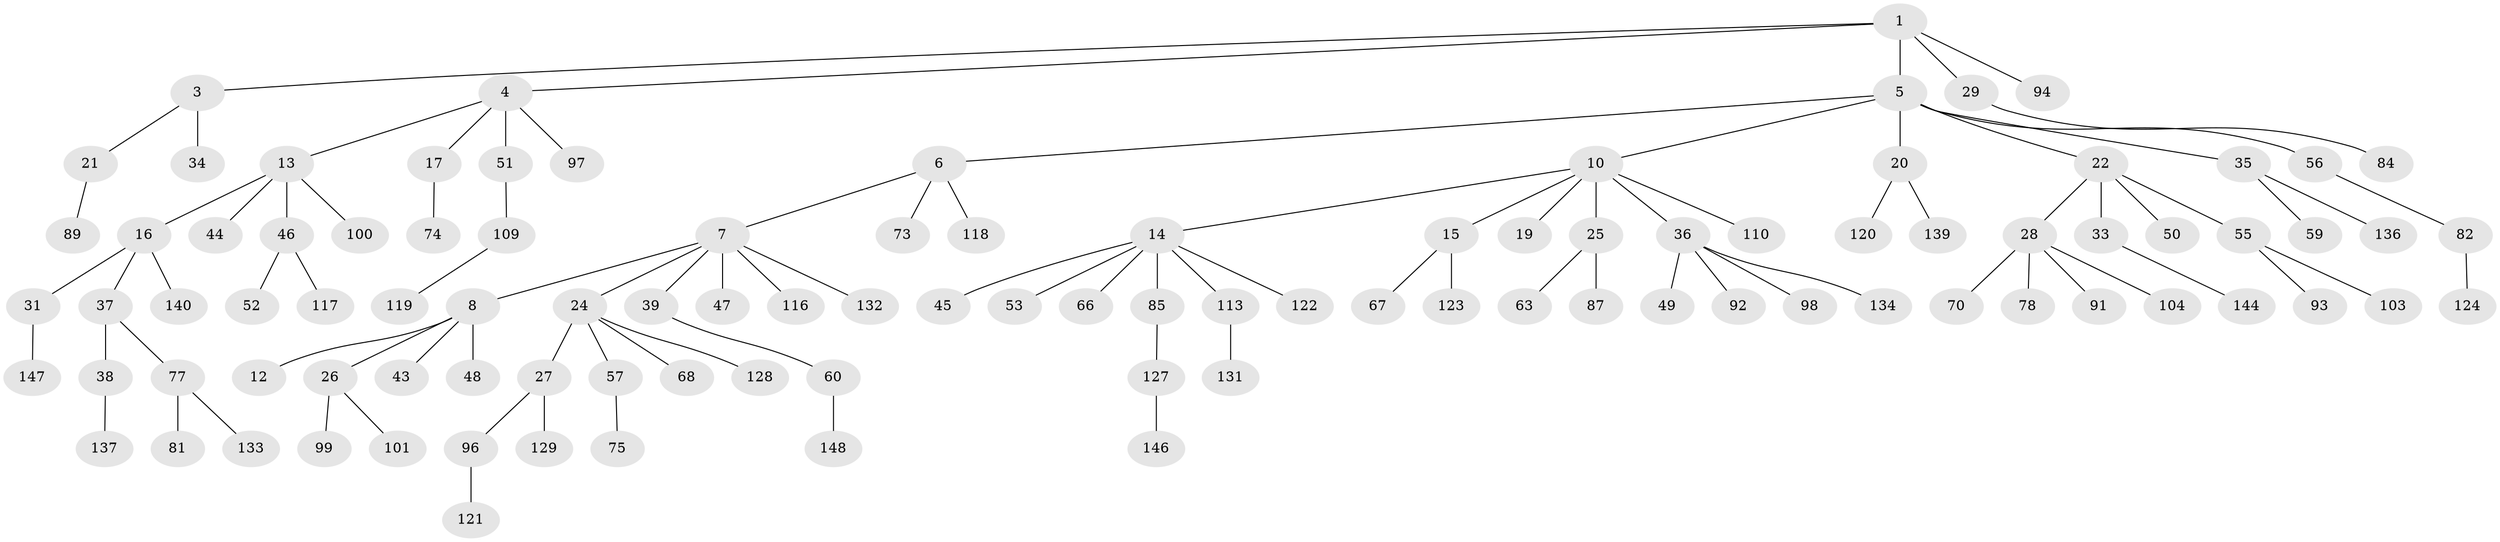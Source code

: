 // Generated by graph-tools (version 1.1) at 2025/24/03/03/25 07:24:05]
// undirected, 103 vertices, 102 edges
graph export_dot {
graph [start="1"]
  node [color=gray90,style=filled];
  1 [super="+2"];
  3;
  4 [super="+9"];
  5 [super="+112"];
  6 [super="+18"];
  7 [super="+95"];
  8 [super="+40"];
  10 [super="+11"];
  12 [super="+41"];
  13 [super="+58"];
  14 [super="+86"];
  15 [super="+54"];
  16;
  17 [super="+32"];
  19;
  20 [super="+23"];
  21 [super="+135"];
  22 [super="+65"];
  24 [super="+42"];
  25 [super="+30"];
  26 [super="+105"];
  27 [super="+62"];
  28 [super="+76"];
  29 [super="+69"];
  31 [super="+106"];
  33 [super="+71"];
  34 [super="+72"];
  35 [super="+79"];
  36 [super="+102"];
  37 [super="+88"];
  38 [super="+142"];
  39;
  43;
  44;
  45;
  46 [super="+107"];
  47;
  48;
  49 [super="+80"];
  50;
  51 [super="+64"];
  52;
  53 [super="+114"];
  55 [super="+61"];
  56;
  57;
  59;
  60 [super="+126"];
  63 [super="+138"];
  66 [super="+130"];
  67;
  68;
  70;
  73 [super="+145"];
  74;
  75;
  77 [super="+83"];
  78 [super="+90"];
  81;
  82 [super="+111"];
  84;
  85;
  87;
  89;
  91;
  92;
  93;
  94;
  96 [super="+115"];
  97;
  98;
  99;
  100;
  101;
  103 [super="+108"];
  104;
  109 [super="+141"];
  110;
  113;
  116;
  117 [super="+149"];
  118 [super="+125"];
  119;
  120;
  121;
  122;
  123;
  124;
  127;
  128;
  129 [super="+143"];
  131;
  132;
  133;
  134;
  136;
  137;
  139;
  140;
  144;
  146;
  147;
  148;
  1 -- 3;
  1 -- 5;
  1 -- 29;
  1 -- 4;
  1 -- 94;
  3 -- 21;
  3 -- 34;
  4 -- 17;
  4 -- 97;
  4 -- 51;
  4 -- 13;
  5 -- 6;
  5 -- 10;
  5 -- 20;
  5 -- 22;
  5 -- 35;
  5 -- 56;
  6 -- 7;
  6 -- 73;
  6 -- 118;
  7 -- 8;
  7 -- 24;
  7 -- 39;
  7 -- 47;
  7 -- 132;
  7 -- 116;
  8 -- 12;
  8 -- 26;
  8 -- 48;
  8 -- 43;
  10 -- 14;
  10 -- 15;
  10 -- 19;
  10 -- 25;
  10 -- 36;
  10 -- 110;
  13 -- 16;
  13 -- 44;
  13 -- 46;
  13 -- 100;
  14 -- 45;
  14 -- 53;
  14 -- 66;
  14 -- 85;
  14 -- 113;
  14 -- 122;
  15 -- 67;
  15 -- 123;
  16 -- 31;
  16 -- 37;
  16 -- 140;
  17 -- 74;
  20 -- 120;
  20 -- 139;
  21 -- 89;
  22 -- 28;
  22 -- 33;
  22 -- 50;
  22 -- 55;
  24 -- 27;
  24 -- 57;
  24 -- 68;
  24 -- 128;
  25 -- 87;
  25 -- 63;
  26 -- 99;
  26 -- 101;
  27 -- 96;
  27 -- 129;
  28 -- 70;
  28 -- 78;
  28 -- 104;
  28 -- 91;
  29 -- 84;
  31 -- 147;
  33 -- 144;
  35 -- 59;
  35 -- 136;
  36 -- 49;
  36 -- 92;
  36 -- 98;
  36 -- 134;
  37 -- 38;
  37 -- 77;
  38 -- 137;
  39 -- 60;
  46 -- 52;
  46 -- 117;
  51 -- 109;
  55 -- 93;
  55 -- 103;
  56 -- 82;
  57 -- 75;
  60 -- 148;
  77 -- 81;
  77 -- 133;
  82 -- 124;
  85 -- 127;
  96 -- 121;
  109 -- 119;
  113 -- 131;
  127 -- 146;
}
